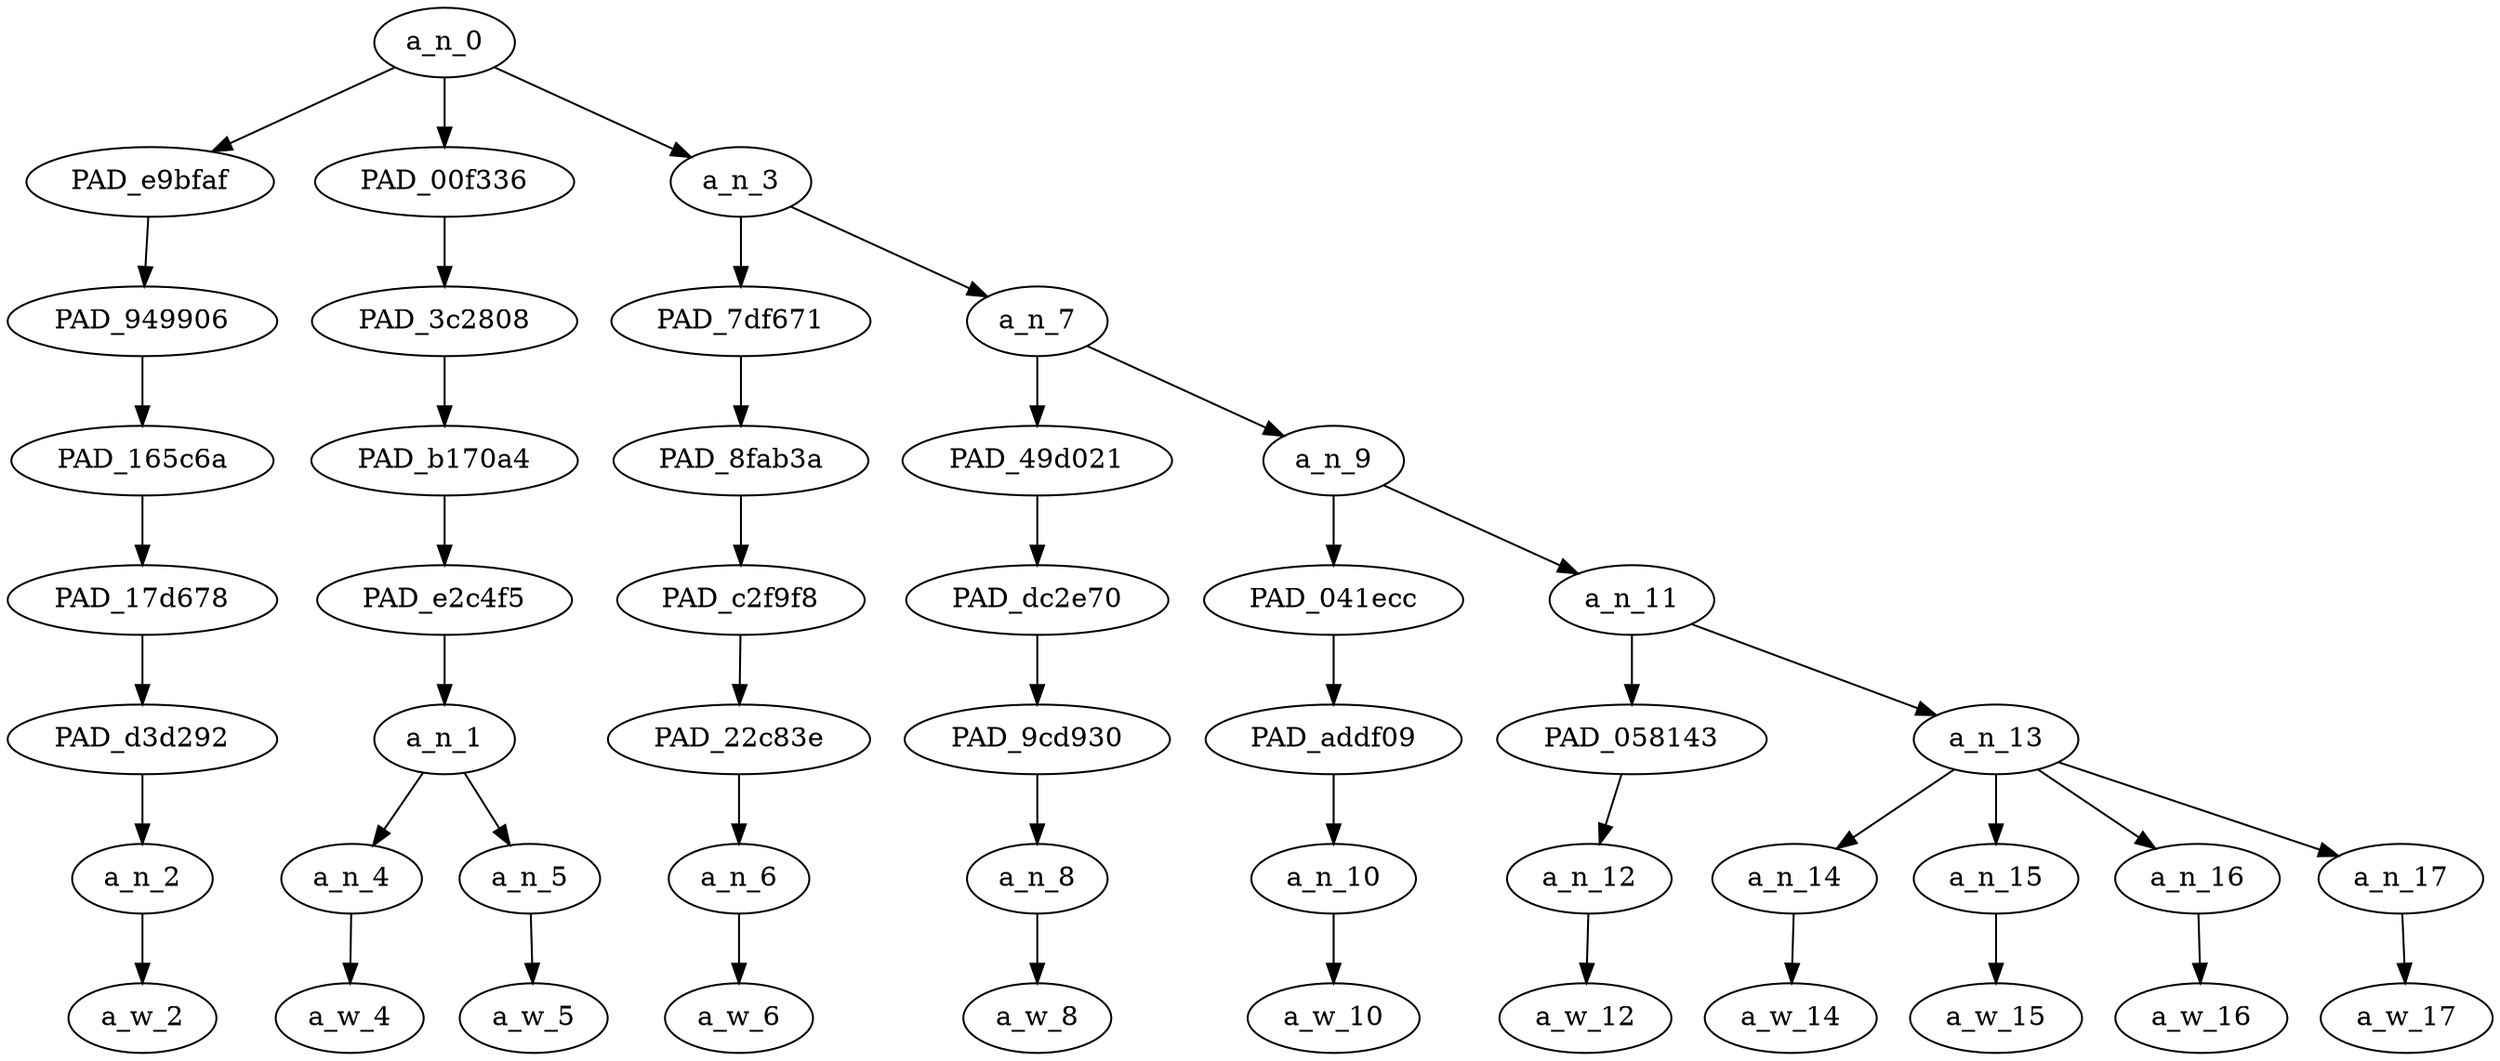 strict digraph "" {
	a_n_0	[div_dir=1,
		index=0,
		level=7,
		pos="2.1770833333333335,7!",
		text_span="[0, 1, 2, 3, 4, 5, 6, 7, 8, 9, 10]",
		value=0.99999999];
	PAD_e9bfaf	[div_dir=1,
		index=1,
		level=6,
		pos="2.0,6!",
		text_span="[2]",
		value=0.03379776];
	a_n_0 -> PAD_e9bfaf;
	PAD_00f336	[div_dir=1,
		index=0,
		level=6,
		pos="0.5,6!",
		text_span="[0, 1]",
		value=0.19078804];
	a_n_0 -> PAD_00f336;
	a_n_3	[div_dir=1,
		index=2,
		level=6,
		pos="4.03125,6!",
		text_span="[3, 4, 5, 6, 7, 8, 9, 10]",
		value=0.77443370];
	a_n_0 -> a_n_3;
	PAD_949906	[div_dir=1,
		index=1,
		level=5,
		pos="2.0,5!",
		text_span="[2]",
		value=0.03379776];
	PAD_e9bfaf -> PAD_949906;
	PAD_165c6a	[div_dir=1,
		index=1,
		level=4,
		pos="2.0,4!",
		text_span="[2]",
		value=0.03379776];
	PAD_949906 -> PAD_165c6a;
	PAD_17d678	[div_dir=1,
		index=1,
		level=3,
		pos="2.0,3!",
		text_span="[2]",
		value=0.03379776];
	PAD_165c6a -> PAD_17d678;
	PAD_d3d292	[div_dir=1,
		index=1,
		level=2,
		pos="2.0,2!",
		text_span="[2]",
		value=0.03379776];
	PAD_17d678 -> PAD_d3d292;
	a_n_2	[div_dir=1,
		index=2,
		level=1,
		pos="2.0,1!",
		text_span="[2]",
		value=0.03379776];
	PAD_d3d292 -> a_n_2;
	a_w_2	[div_dir=0,
		index=2,
		level=0,
		pos="2,0!",
		text_span="[2]",
		value=it];
	a_n_2 -> a_w_2;
	PAD_3c2808	[div_dir=1,
		index=0,
		level=5,
		pos="0.5,5!",
		text_span="[0, 1]",
		value=0.19078804];
	PAD_00f336 -> PAD_3c2808;
	PAD_b170a4	[div_dir=1,
		index=0,
		level=4,
		pos="0.5,4!",
		text_span="[0, 1]",
		value=0.19078804];
	PAD_3c2808 -> PAD_b170a4;
	PAD_e2c4f5	[div_dir=1,
		index=0,
		level=3,
		pos="0.5,3!",
		text_span="[0, 1]",
		value=0.19078804];
	PAD_b170a4 -> PAD_e2c4f5;
	a_n_1	[div_dir=1,
		index=0,
		level=2,
		pos="0.5,2!",
		text_span="[0, 1]",
		value=0.19078804];
	PAD_e2c4f5 -> a_n_1;
	a_n_4	[div_dir=1,
		index=0,
		level=1,
		pos="0.0,1!",
		text_span="[0]",
		value=0.07353767];
	a_n_1 -> a_n_4;
	a_n_5	[div_dir=1,
		index=1,
		level=1,
		pos="1.0,1!",
		text_span="[1]",
		value=0.11705246];
	a_n_1 -> a_n_5;
	a_w_4	[div_dir=0,
		index=0,
		level=0,
		pos="0,0!",
		text_span="[0]",
		value="<user>"];
	a_n_4 -> a_w_4;
	a_w_5	[div_dir=0,
		index=1,
		level=0,
		pos="1,0!",
		text_span="[1]",
		value=cuz];
	a_n_5 -> a_w_5;
	PAD_7df671	[div_dir=-1,
		index=2,
		level=5,
		pos="3.0,5!",
		text_span="[3]",
		value=0.03791081];
	a_n_3 -> PAD_7df671;
	a_n_7	[div_dir=1,
		index=3,
		level=5,
		pos="5.0625,5!",
		text_span="[4, 5, 6, 7, 8, 9, 10]",
		value=0.73552002];
	a_n_3 -> a_n_7;
	PAD_8fab3a	[div_dir=-1,
		index=2,
		level=4,
		pos="3.0,4!",
		text_span="[3]",
		value=0.03791081];
	PAD_7df671 -> PAD_8fab3a;
	PAD_c2f9f8	[div_dir=-1,
		index=2,
		level=3,
		pos="3.0,3!",
		text_span="[3]",
		value=0.03791081];
	PAD_8fab3a -> PAD_c2f9f8;
	PAD_22c83e	[div_dir=-1,
		index=2,
		level=2,
		pos="3.0,2!",
		text_span="[3]",
		value=0.03791081];
	PAD_c2f9f8 -> PAD_22c83e;
	a_n_6	[div_dir=-1,
		index=3,
		level=1,
		pos="3.0,1!",
		text_span="[3]",
		value=0.03791081];
	PAD_22c83e -> a_n_6;
	a_w_6	[div_dir=0,
		index=3,
		level=0,
		pos="3,0!",
		text_span="[3]",
		value=is];
	a_n_6 -> a_w_6;
	PAD_49d021	[div_dir=1,
		index=3,
		level=4,
		pos="4.0,4!",
		text_span="[4]",
		value=0.07958908];
	a_n_7 -> PAD_49d021;
	a_n_9	[div_dir=1,
		index=4,
		level=4,
		pos="6.125,4!",
		text_span="[5, 6, 7, 8, 9, 10]",
		value=0.65484238];
	a_n_7 -> a_n_9;
	PAD_dc2e70	[div_dir=1,
		index=3,
		level=3,
		pos="4.0,3!",
		text_span="[4]",
		value=0.07958908];
	PAD_49d021 -> PAD_dc2e70;
	PAD_9cd930	[div_dir=1,
		index=3,
		level=2,
		pos="4.0,2!",
		text_span="[4]",
		value=0.07958908];
	PAD_dc2e70 -> PAD_9cd930;
	a_n_8	[div_dir=1,
		index=4,
		level=1,
		pos="4.0,1!",
		text_span="[4]",
		value=0.07958908];
	PAD_9cd930 -> a_n_8;
	a_w_8	[div_dir=0,
		index=4,
		level=0,
		pos="4,0!",
		text_span="[4]",
		value=upsetting];
	a_n_8 -> a_w_8;
	PAD_041ecc	[div_dir=1,
		index=4,
		level=3,
		pos="5.0,3!",
		text_span="[5]",
		value=0.02725724];
	a_n_9 -> PAD_041ecc;
	a_n_11	[div_dir=1,
		index=5,
		level=3,
		pos="7.25,3!",
		text_span="[6, 7, 8, 9, 10]",
		value=0.62639566];
	a_n_9 -> a_n_11;
	PAD_addf09	[div_dir=1,
		index=4,
		level=2,
		pos="5.0,2!",
		text_span="[5]",
		value=0.02725724];
	PAD_041ecc -> PAD_addf09;
	a_n_10	[div_dir=1,
		index=5,
		level=1,
		pos="5.0,1!",
		text_span="[5]",
		value=0.02725724];
	PAD_addf09 -> a_n_10;
	a_w_10	[div_dir=0,
		index=5,
		level=0,
		pos="5,0!",
		text_span="[5]",
		value=all];
	a_n_10 -> a_w_10;
	PAD_058143	[div_dir=-1,
		index=5,
		level=2,
		pos="6.0,2!",
		text_span="[6]",
		value=0.03059076];
	a_n_11 -> PAD_058143;
	a_n_13	[div_dir=1,
		index=6,
		level=2,
		pos="8.5,2!",
		text_span="[7, 8, 9, 10]",
		value=0.59454320];
	a_n_11 -> a_n_13;
	a_n_12	[div_dir=-1,
		index=6,
		level=1,
		pos="6.0,1!",
		text_span="[6]",
		value=0.03059076];
	PAD_058143 -> a_n_12;
	a_w_12	[div_dir=0,
		index=6,
		level=0,
		pos="6,0!",
		text_span="[6]",
		value=of];
	a_n_12 -> a_w_12;
	a_n_14	[div_dir=1,
		index=7,
		level=1,
		pos="7.0,1!",
		text_span="[7]",
		value=0.07068333];
	a_n_13 -> a_n_14;
	a_n_15	[div_dir=1,
		index=8,
		level=1,
		pos="8.0,1!",
		text_span="[8]",
		value=0.37890352];
	a_n_13 -> a_n_15;
	a_n_16	[div_dir=1,
		index=9,
		level=1,
		pos="9.0,1!",
		text_span="[9]",
		value=0.05765153];
	a_n_13 -> a_n_16;
	a_n_17	[div_dir=1,
		index=10,
		level=1,
		pos="10.0,1!",
		text_span="[10]",
		value=0.08593310];
	a_n_13 -> a_n_17;
	a_w_14	[div_dir=0,
		index=7,
		level=0,
		pos="7,0!",
		text_span="[7]",
		value=my];
	a_n_14 -> a_w_14;
	a_w_15	[div_dir=0,
		index=8,
		level=0,
		pos="8,0!",
		text_span="[8]",
		value=muzzie];
	a_n_15 -> a_w_15;
	a_w_16	[div_dir=0,
		index=9,
		level=0,
		pos="9,0!",
		text_span="[9]",
		value=friends];
	a_n_16 -> a_w_16;
	a_w_17	[div_dir=0,
		index=10,
		level=0,
		pos="10,0!",
		text_span="[10]",
		value=fam];
	a_n_17 -> a_w_17;
}
